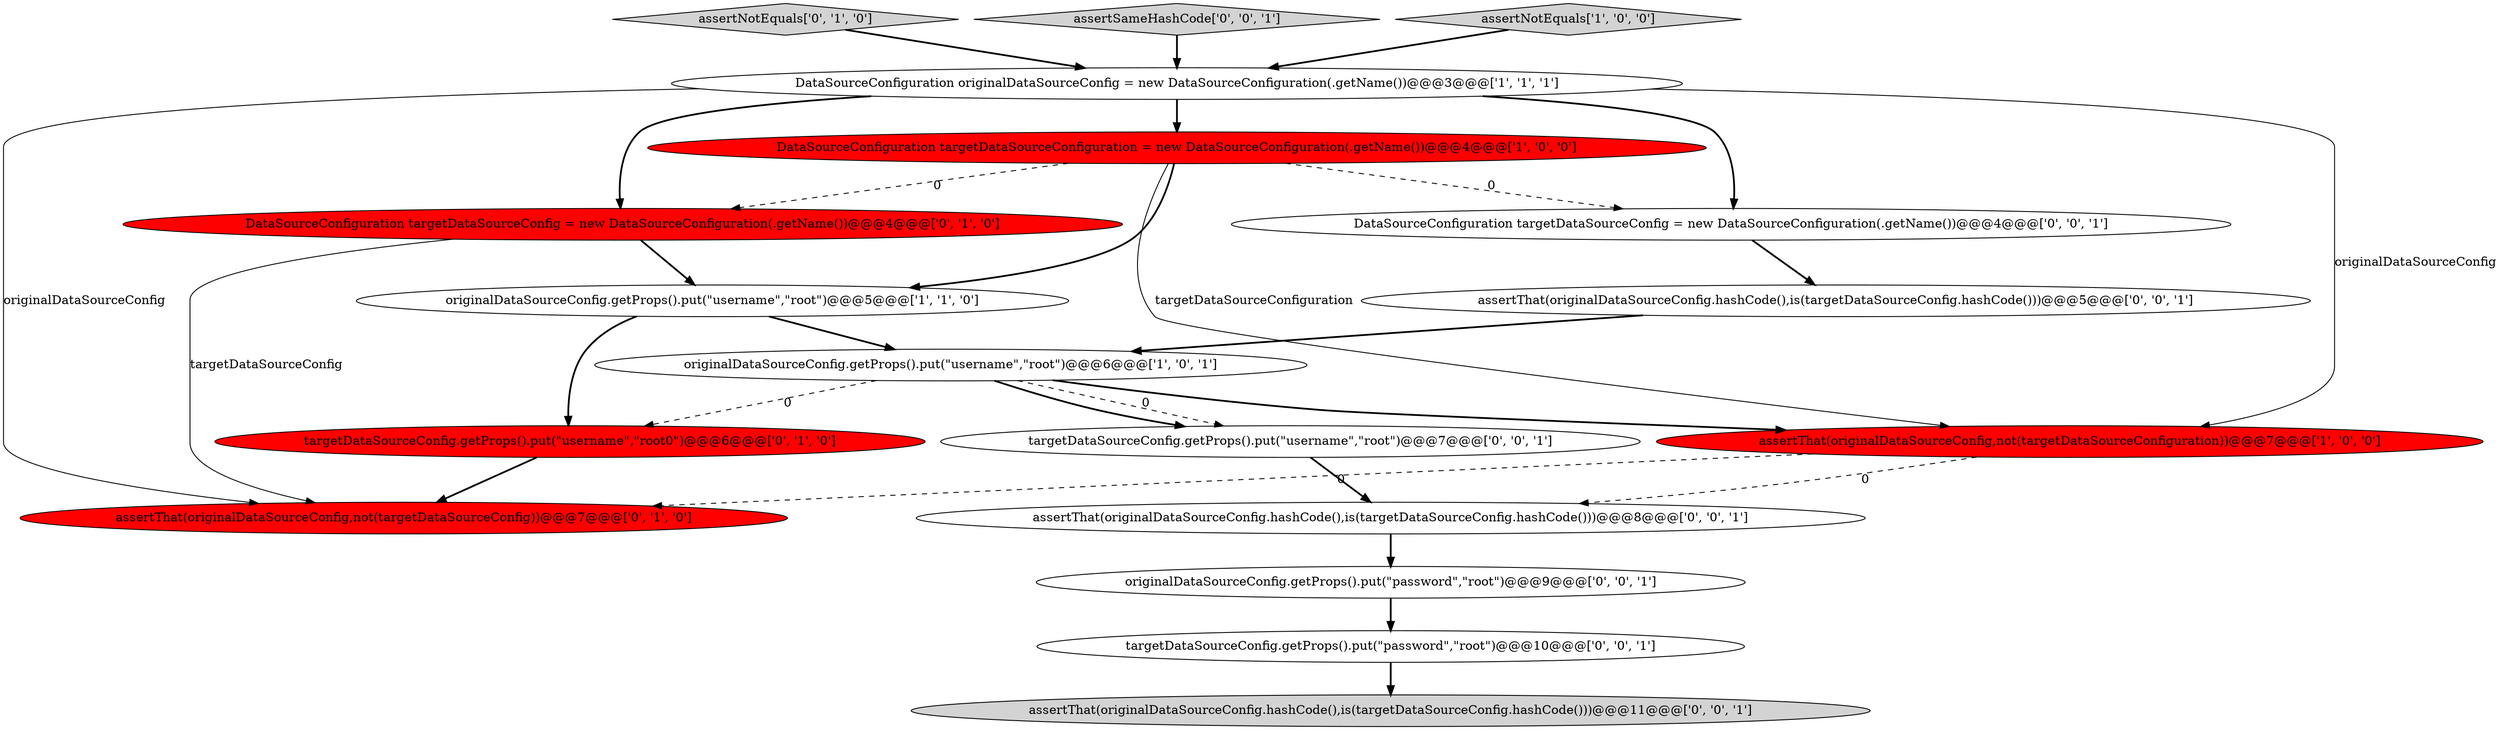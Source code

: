 digraph {
1 [style = filled, label = "originalDataSourceConfig.getProps().put(\"username\",\"root\")@@@5@@@['1', '1', '0']", fillcolor = white, shape = ellipse image = "AAA0AAABBB1BBB"];
13 [style = filled, label = "assertThat(originalDataSourceConfig.hashCode(),is(targetDataSourceConfig.hashCode()))@@@8@@@['0', '0', '1']", fillcolor = white, shape = ellipse image = "AAA0AAABBB3BBB"];
15 [style = filled, label = "assertThat(originalDataSourceConfig.hashCode(),is(targetDataSourceConfig.hashCode()))@@@11@@@['0', '0', '1']", fillcolor = lightgray, shape = ellipse image = "AAA0AAABBB3BBB"];
10 [style = filled, label = "targetDataSourceConfig.getProps().put(\"username\",\"root\")@@@7@@@['0', '0', '1']", fillcolor = white, shape = ellipse image = "AAA0AAABBB3BBB"];
2 [style = filled, label = "DataSourceConfiguration originalDataSourceConfig = new DataSourceConfiguration(.getName())@@@3@@@['1', '1', '1']", fillcolor = white, shape = ellipse image = "AAA0AAABBB1BBB"];
7 [style = filled, label = "targetDataSourceConfig.getProps().put(\"username\",\"root0\")@@@6@@@['0', '1', '0']", fillcolor = red, shape = ellipse image = "AAA1AAABBB2BBB"];
12 [style = filled, label = "DataSourceConfiguration targetDataSourceConfig = new DataSourceConfiguration(.getName())@@@4@@@['0', '0', '1']", fillcolor = white, shape = ellipse image = "AAA0AAABBB3BBB"];
6 [style = filled, label = "assertNotEquals['0', '1', '0']", fillcolor = lightgray, shape = diamond image = "AAA0AAABBB2BBB"];
14 [style = filled, label = "originalDataSourceConfig.getProps().put(\"password\",\"root\")@@@9@@@['0', '0', '1']", fillcolor = white, shape = ellipse image = "AAA0AAABBB3BBB"];
0 [style = filled, label = "originalDataSourceConfig.getProps().put(\"username\",\"root\")@@@6@@@['1', '0', '1']", fillcolor = white, shape = ellipse image = "AAA0AAABBB1BBB"];
3 [style = filled, label = "DataSourceConfiguration targetDataSourceConfiguration = new DataSourceConfiguration(.getName())@@@4@@@['1', '0', '0']", fillcolor = red, shape = ellipse image = "AAA1AAABBB1BBB"];
17 [style = filled, label = "assertSameHashCode['0', '0', '1']", fillcolor = lightgray, shape = diamond image = "AAA0AAABBB3BBB"];
16 [style = filled, label = "assertThat(originalDataSourceConfig.hashCode(),is(targetDataSourceConfig.hashCode()))@@@5@@@['0', '0', '1']", fillcolor = white, shape = ellipse image = "AAA0AAABBB3BBB"];
4 [style = filled, label = "assertNotEquals['1', '0', '0']", fillcolor = lightgray, shape = diamond image = "AAA0AAABBB1BBB"];
5 [style = filled, label = "assertThat(originalDataSourceConfig,not(targetDataSourceConfiguration))@@@7@@@['1', '0', '0']", fillcolor = red, shape = ellipse image = "AAA1AAABBB1BBB"];
8 [style = filled, label = "DataSourceConfiguration targetDataSourceConfig = new DataSourceConfiguration(.getName())@@@4@@@['0', '1', '0']", fillcolor = red, shape = ellipse image = "AAA1AAABBB2BBB"];
11 [style = filled, label = "targetDataSourceConfig.getProps().put(\"password\",\"root\")@@@10@@@['0', '0', '1']", fillcolor = white, shape = ellipse image = "AAA0AAABBB3BBB"];
9 [style = filled, label = "assertThat(originalDataSourceConfig,not(targetDataSourceConfig))@@@7@@@['0', '1', '0']", fillcolor = red, shape = ellipse image = "AAA1AAABBB2BBB"];
5->13 [style = dashed, label="0"];
16->0 [style = bold, label=""];
3->1 [style = bold, label=""];
2->3 [style = bold, label=""];
5->9 [style = dashed, label="0"];
12->16 [style = bold, label=""];
1->0 [style = bold, label=""];
4->2 [style = bold, label=""];
1->7 [style = bold, label=""];
0->10 [style = dashed, label="0"];
11->15 [style = bold, label=""];
2->12 [style = bold, label=""];
6->2 [style = bold, label=""];
7->9 [style = bold, label=""];
8->1 [style = bold, label=""];
0->10 [style = bold, label=""];
8->9 [style = solid, label="targetDataSourceConfig"];
3->12 [style = dashed, label="0"];
17->2 [style = bold, label=""];
10->13 [style = bold, label=""];
3->5 [style = solid, label="targetDataSourceConfiguration"];
2->5 [style = solid, label="originalDataSourceConfig"];
3->8 [style = dashed, label="0"];
0->7 [style = dashed, label="0"];
14->11 [style = bold, label=""];
13->14 [style = bold, label=""];
2->9 [style = solid, label="originalDataSourceConfig"];
2->8 [style = bold, label=""];
0->5 [style = bold, label=""];
}
